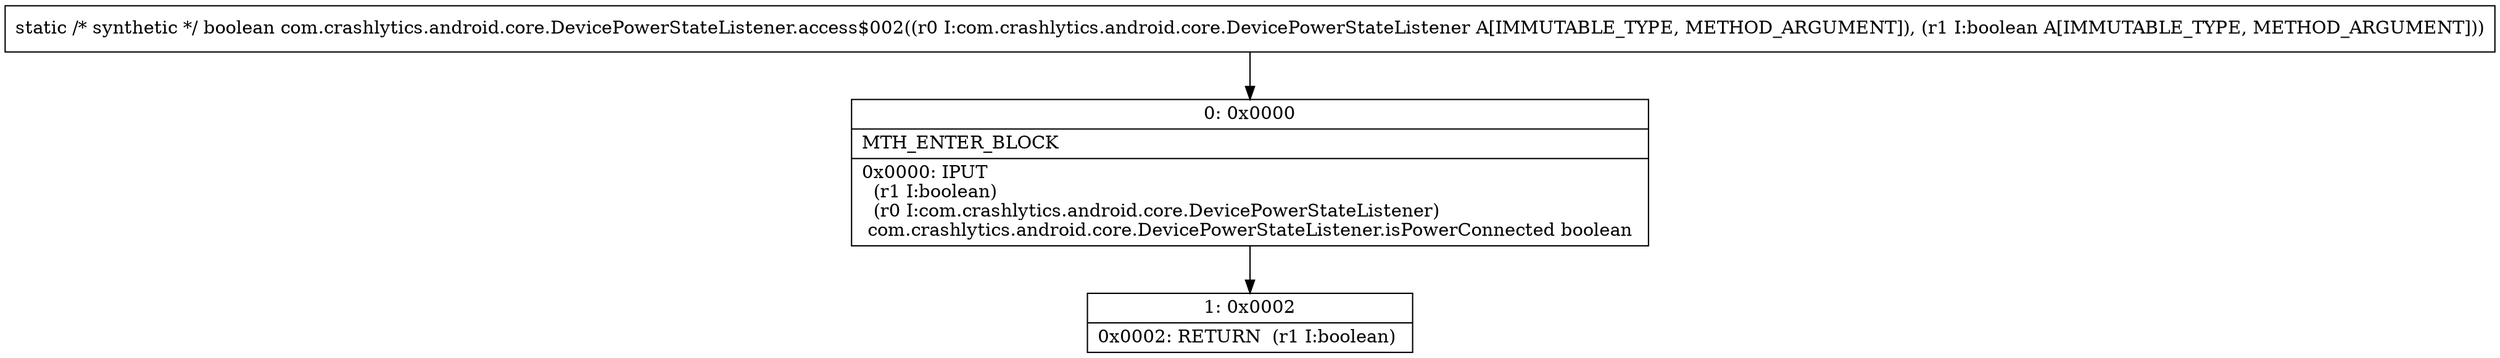 digraph "CFG forcom.crashlytics.android.core.DevicePowerStateListener.access$002(Lcom\/crashlytics\/android\/core\/DevicePowerStateListener;Z)Z" {
Node_0 [shape=record,label="{0\:\ 0x0000|MTH_ENTER_BLOCK\l|0x0000: IPUT  \l  (r1 I:boolean)\l  (r0 I:com.crashlytics.android.core.DevicePowerStateListener)\l com.crashlytics.android.core.DevicePowerStateListener.isPowerConnected boolean \l}"];
Node_1 [shape=record,label="{1\:\ 0x0002|0x0002: RETURN  (r1 I:boolean) \l}"];
MethodNode[shape=record,label="{static \/* synthetic *\/ boolean com.crashlytics.android.core.DevicePowerStateListener.access$002((r0 I:com.crashlytics.android.core.DevicePowerStateListener A[IMMUTABLE_TYPE, METHOD_ARGUMENT]), (r1 I:boolean A[IMMUTABLE_TYPE, METHOD_ARGUMENT])) }"];
MethodNode -> Node_0;
Node_0 -> Node_1;
}

